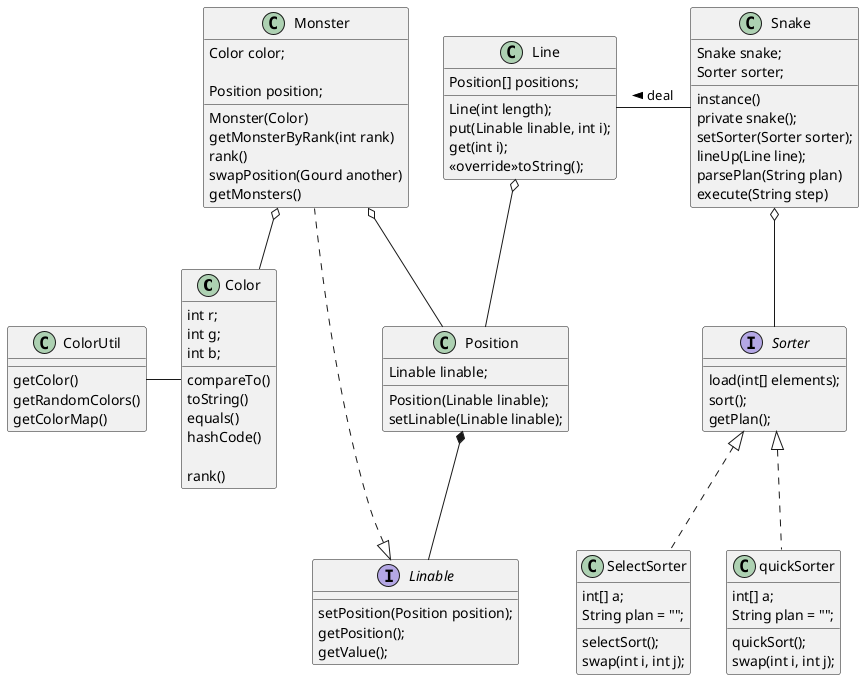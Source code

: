 @startuml
class Color{
    int r;
    int g;
    int b;
    compareTo()
    toString()
    equals()
    hashCode()

    rank()
}
class ColorUtil{
    getColor()
    getRandomColors()
    getColorMap()
}
ColorUtil - Color
interface Sorter {

    load(int[] elements);
    sort();
    getPlan();
    
}
class SelectSorter implements Sorter {
    int[] a;
    String plan = "";
    selectSort();
    swap(int i, int j);
}
class quickSorter implements Sorter {
    int[] a;
    String plan = "";
    quickSort();
    swap(int i, int j);
}
interface Linable {
    setPosition(Position position);
    getPosition();
    getValue();
}
class Position {
    Linable linable;
    Position(Linable linable);
    setLinable(Linable linable);
}
class Line {
    Position[] positions;
    
    Line(int length);
    put(Linable linable, int i);
    get(int i);
    <<override>>toString();
}
Line o-- Position
class Monster implements Linable {

    Color color;
    
    Position position;

    Monster(Color)
    getMonsterByRank(int rank)
    rank()
    swapPosition(Gourd another)
    
    getMonsters()
}
Monster o-- Position
Monster o-- Color
Position *-- Linable
class Snake {

    Snake snake;
    Sorter sorter;
    instance()
    private snake();
    setSorter(Sorter sorter);
    lineUp(Line line);
    parsePlan(String plan)
    execute(String step)
}
Snake o-- Sorter
Line - Snake: deal <
@enduml